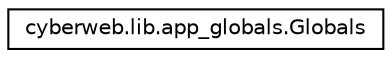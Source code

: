 digraph G
{
  edge [fontname="Helvetica",fontsize="10",labelfontname="Helvetica",labelfontsize="10"];
  node [fontname="Helvetica",fontsize="10",shape=record];
  rankdir="LR";
  Node1 [label="cyberweb.lib.app_globals.Globals",height=0.2,width=0.4,color="black", fillcolor="white", style="filled",URL="$classcyberweb_1_1lib_1_1app__globals_1_1_globals.html"];
}
